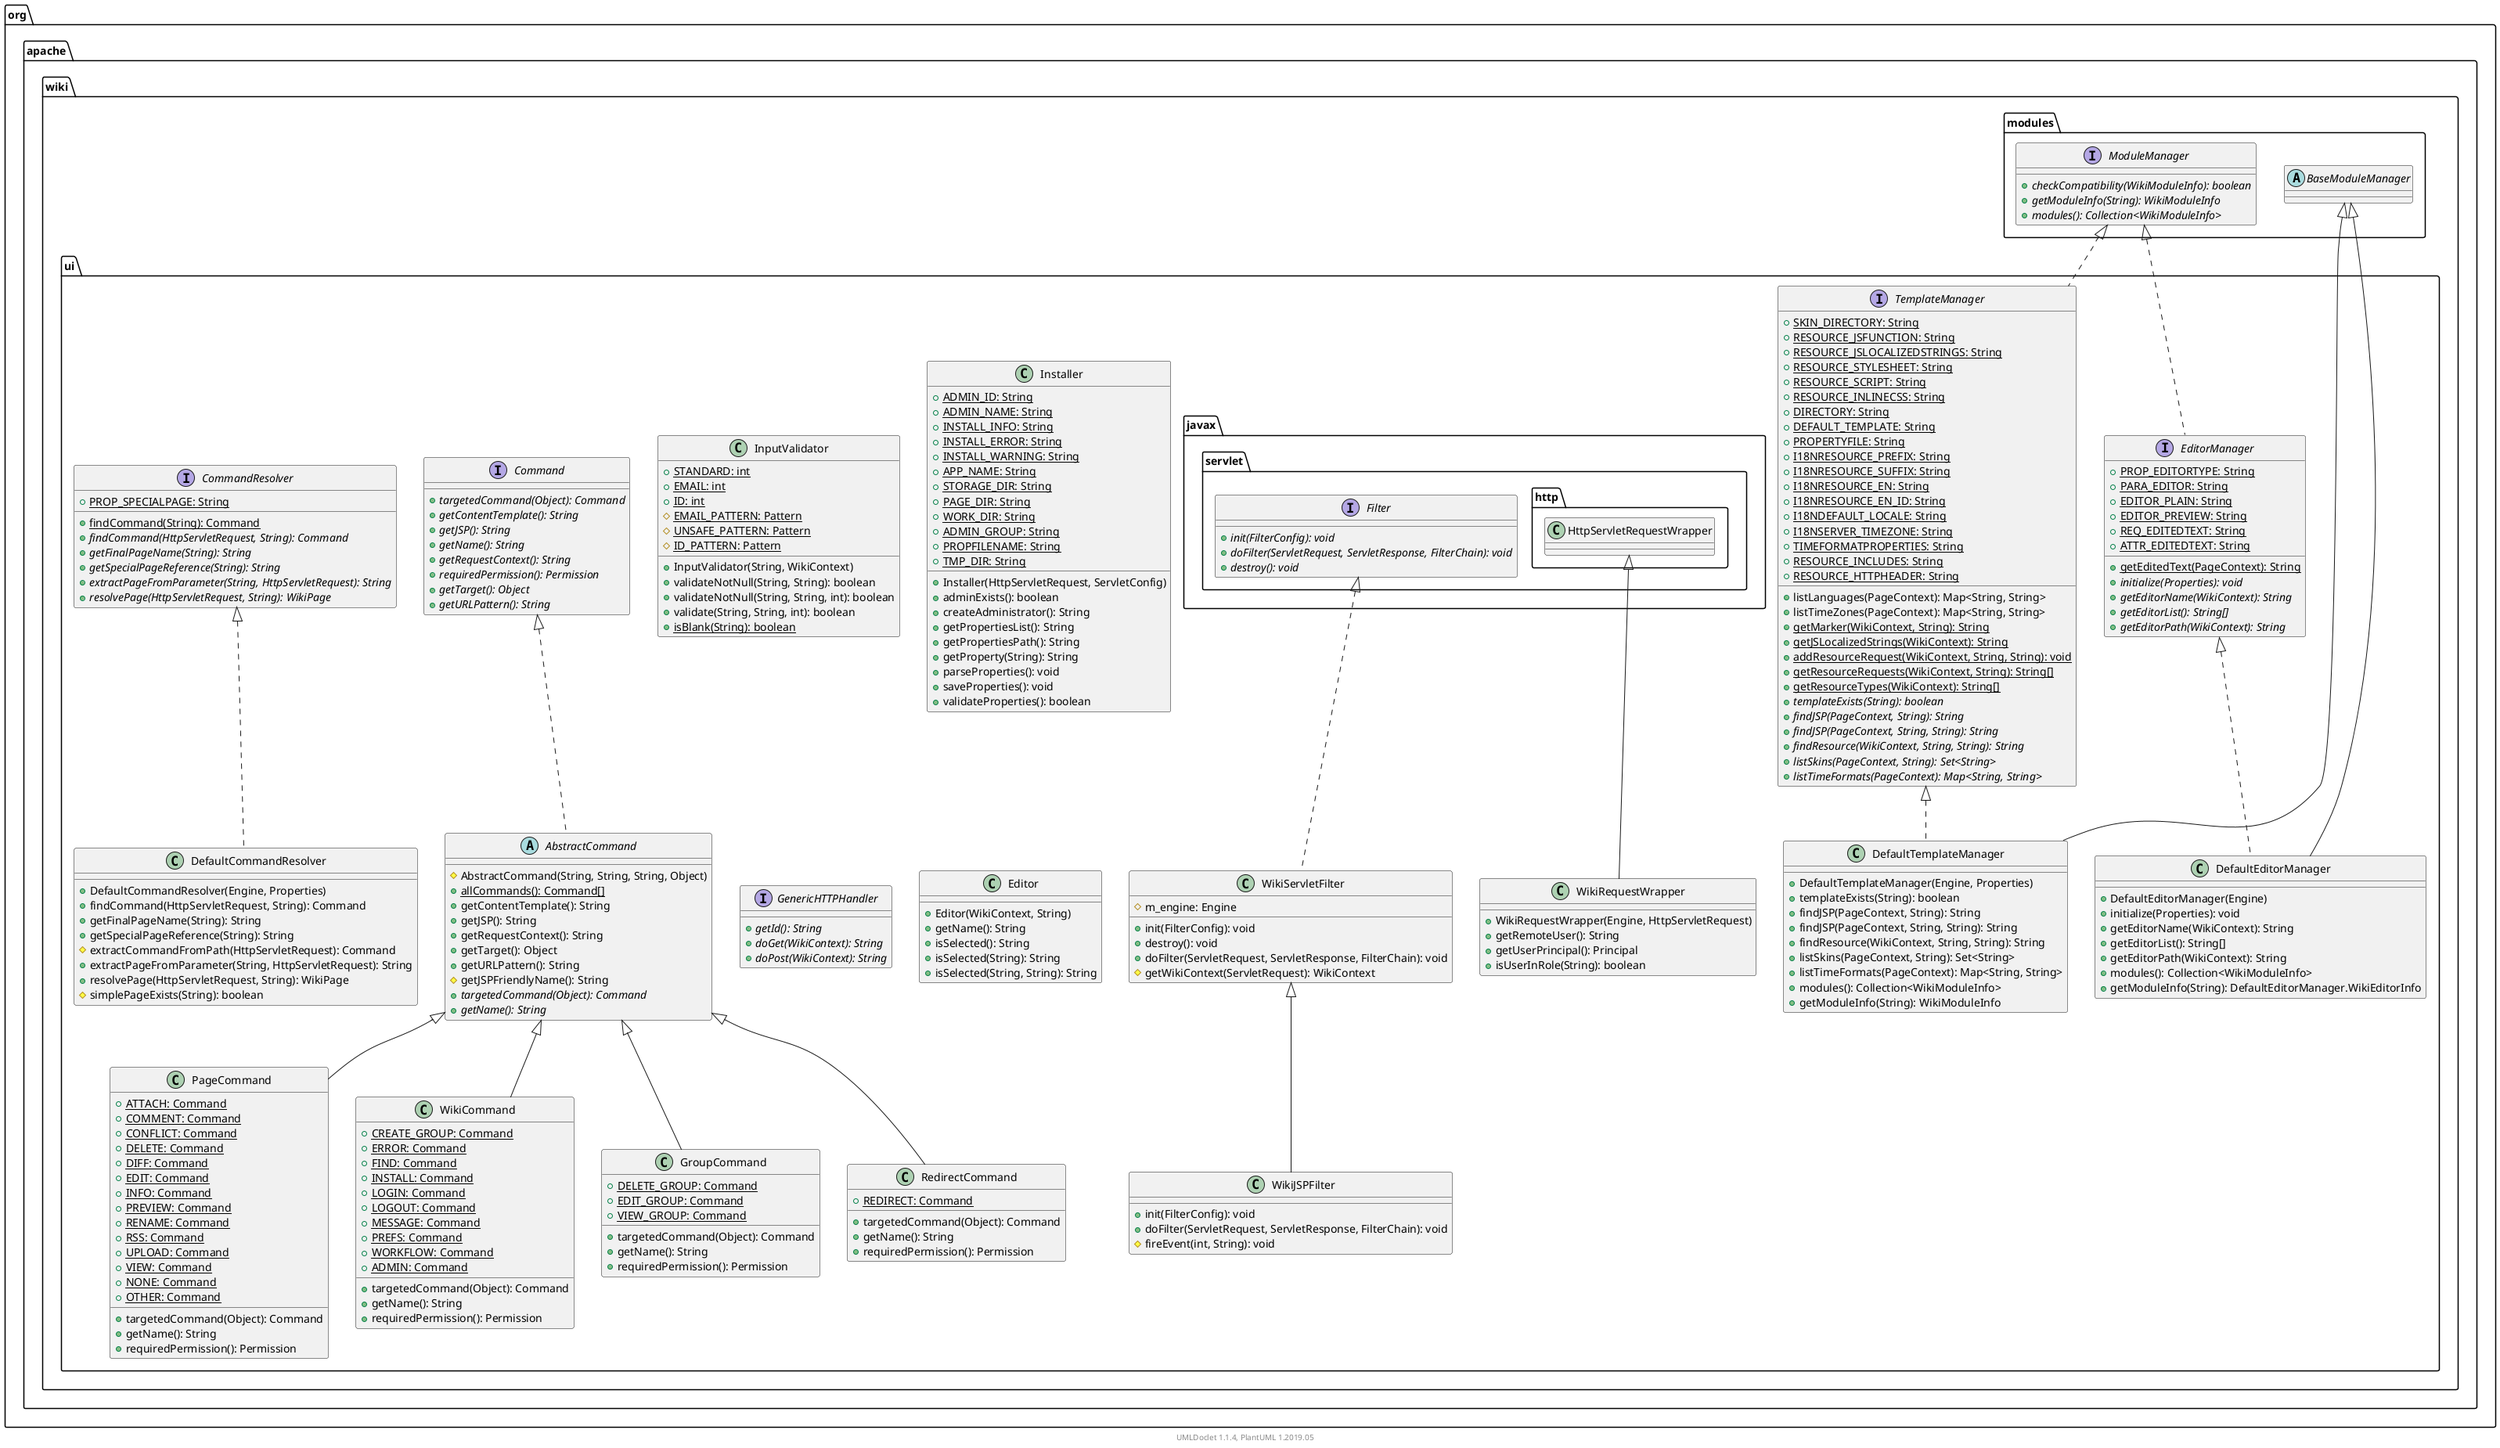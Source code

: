 @startuml

    namespace org.apache.wiki.ui {

        interface Command [[Command.html]] {
            {abstract} +targetedCommand(Object): Command
            {abstract} +getContentTemplate(): String
            {abstract} +getJSP(): String
            {abstract} +getName(): String
            {abstract} +getRequestContext(): String
            {abstract} +requiredPermission(): Permission
            {abstract} +getTarget(): Object
            {abstract} +getURLPattern(): String
        }

        interface CommandResolver [[CommandResolver.html]] {
            {static} +PROP_SPECIALPAGE: String
            {static} +findCommand(String): Command
            {abstract} +findCommand(HttpServletRequest, String): Command
            {abstract} +getFinalPageName(String): String
            {abstract} +getSpecialPageReference(String): String
            {abstract} +extractPageFromParameter(String, HttpServletRequest): String
            {abstract} +resolvePage(HttpServletRequest, String): WikiPage
        }

        class RedirectCommand [[RedirectCommand.html]] {
            {static} +REDIRECT: Command
            +targetedCommand(Object): Command
            +getName(): String
            +requiredPermission(): Permission
        }

        class WikiJSPFilter [[WikiJSPFilter.html]] {
            +init(FilterConfig): void
            +doFilter(ServletRequest, ServletResponse, FilterChain): void
            #fireEvent(int, String): void
        }

        class WikiRequestWrapper [[WikiRequestWrapper.html]] {
            +WikiRequestWrapper(Engine, HttpServletRequest)
            +getRemoteUser(): String
            +getUserPrincipal(): Principal
            +isUserInRole(String): boolean
        }

        class PageCommand [[PageCommand.html]] {
            {static} +ATTACH: Command
            {static} +COMMENT: Command
            {static} +CONFLICT: Command
            {static} +DELETE: Command
            {static} +DIFF: Command
            {static} +EDIT: Command
            {static} +INFO: Command
            {static} +PREVIEW: Command
            {static} +RENAME: Command
            {static} +RSS: Command
            {static} +UPLOAD: Command
            {static} +VIEW: Command
            {static} +NONE: Command
            {static} +OTHER: Command
            +targetedCommand(Object): Command
            +getName(): String
            +requiredPermission(): Permission
        }

        interface TemplateManager [[TemplateManager.html]] {
            {static} +SKIN_DIRECTORY: String
            {static} +RESOURCE_JSFUNCTION: String
            {static} +RESOURCE_JSLOCALIZEDSTRINGS: String
            {static} +RESOURCE_STYLESHEET: String
            {static} +RESOURCE_SCRIPT: String
            {static} +RESOURCE_INLINECSS: String
            {static} +DIRECTORY: String
            {static} +DEFAULT_TEMPLATE: String
            {static} +PROPERTYFILE: String
            {static} +I18NRESOURCE_PREFIX: String
            {static} +I18NRESOURCE_SUFFIX: String
            {static} +I18NRESOURCE_EN: String
            {static} +I18NRESOURCE_EN_ID: String
            {static} +I18NDEFAULT_LOCALE: String
            {static} +I18NSERVER_TIMEZONE: String
            {static} +TIMEFORMATPROPERTIES: String
            {static} +RESOURCE_INCLUDES: String
            {static} +RESOURCE_HTTPHEADER: String
            +listLanguages(PageContext): Map<String, String>
            +listTimeZones(PageContext): Map<String, String>
            {static} +getMarker(WikiContext, String): String
            {static} +getJSLocalizedStrings(WikiContext): String
            {static} +addResourceRequest(WikiContext, String, String): void
            {static} +getResourceRequests(WikiContext, String): String[]
            {static} +getResourceTypes(WikiContext): String[]
            {abstract} +templateExists(String): boolean
            {abstract} +findJSP(PageContext, String): String
            {abstract} +findJSP(PageContext, String, String): String
            {abstract} +findResource(WikiContext, String, String): String
            {abstract} +listSkins(PageContext, String): Set<String>
            {abstract} +listTimeFormats(PageContext): Map<String, String>
        }

        class DefaultCommandResolver [[DefaultCommandResolver.html]] {
            +DefaultCommandResolver(Engine, Properties)
            +findCommand(HttpServletRequest, String): Command
            +getFinalPageName(String): String
            +getSpecialPageReference(String): String
            #extractCommandFromPath(HttpServletRequest): Command
            +extractPageFromParameter(String, HttpServletRequest): String
            +resolvePage(HttpServletRequest, String): WikiPage
            #simplePageExists(String): boolean
        }

        class InputValidator [[InputValidator.html]] {
            {static} +STANDARD: int
            {static} +EMAIL: int
            {static} +ID: int
            {static} #EMAIL_PATTERN: Pattern
            {static} #UNSAFE_PATTERN: Pattern
            {static} #ID_PATTERN: Pattern
            +InputValidator(String, WikiContext)
            +validateNotNull(String, String): boolean
            +validateNotNull(String, String, int): boolean
            +validate(String, String, int): boolean
            {static} +isBlank(String): boolean
        }

        abstract class AbstractCommand [[AbstractCommand.html]] {
            #AbstractCommand(String, String, String, Object)
            {static} +allCommands(): Command[]
            +getContentTemplate(): String
            +getJSP(): String
            +getRequestContext(): String
            +getTarget(): Object
            +getURLPattern(): String
            #getJSPFriendlyName(): String
            {abstract} +targetedCommand(Object): Command
            {abstract} +getName(): String
        }

        class WikiCommand [[WikiCommand.html]] {
            {static} +CREATE_GROUP: Command
            {static} +ERROR: Command
            {static} +FIND: Command
            {static} +INSTALL: Command
            {static} +LOGIN: Command
            {static} +LOGOUT: Command
            {static} +MESSAGE: Command
            {static} +PREFS: Command
            {static} +WORKFLOW: Command
            {static} +ADMIN: Command
            +targetedCommand(Object): Command
            +getName(): String
            +requiredPermission(): Permission
        }

        class DefaultTemplateManager [[DefaultTemplateManager.html]] {
            +DefaultTemplateManager(Engine, Properties)
            +templateExists(String): boolean
            +findJSP(PageContext, String): String
            +findJSP(PageContext, String, String): String
            +findResource(WikiContext, String, String): String
            +listSkins(PageContext, String): Set<String>
            +listTimeFormats(PageContext): Map<String, String>
            +modules(): Collection<WikiModuleInfo>
            +getModuleInfo(String): WikiModuleInfo
        }

        interface EditorManager [[EditorManager.html]] {
            {static} +PROP_EDITORTYPE: String
            {static} +PARA_EDITOR: String
            {static} +EDITOR_PLAIN: String
            {static} +EDITOR_PREVIEW: String
            {static} +REQ_EDITEDTEXT: String
            {static} +ATTR_EDITEDTEXT: String
            {static} +getEditedText(PageContext): String
            {abstract} +initialize(Properties): void
            {abstract} +getEditorName(WikiContext): String
            {abstract} +getEditorList(): String[]
            {abstract} +getEditorPath(WikiContext): String
        }

        class GroupCommand [[GroupCommand.html]] {
            {static} +DELETE_GROUP: Command
            {static} +EDIT_GROUP: Command
            {static} +VIEW_GROUP: Command
            +targetedCommand(Object): Command
            +getName(): String
            +requiredPermission(): Permission
        }

        class Installer [[Installer.html]] {
            {static} +ADMIN_ID: String
            {static} +ADMIN_NAME: String
            {static} +INSTALL_INFO: String
            {static} +INSTALL_ERROR: String
            {static} +INSTALL_WARNING: String
            {static} +APP_NAME: String
            {static} +STORAGE_DIR: String
            {static} +PAGE_DIR: String
            {static} +WORK_DIR: String
            {static} +ADMIN_GROUP: String
            {static} +PROPFILENAME: String
            {static} +TMP_DIR: String
            +Installer(HttpServletRequest, ServletConfig)
            +adminExists(): boolean
            +createAdministrator(): String
            +getPropertiesList(): String
            +getPropertiesPath(): String
            +getProperty(String): String
            +parseProperties(): void
            +saveProperties(): void
            +validateProperties(): boolean
        }

        class DefaultEditorManager [[DefaultEditorManager.html]] {
            +DefaultEditorManager(Engine)
            +initialize(Properties): void
            +getEditorName(WikiContext): String
            +getEditorList(): String[]
            +getEditorPath(WikiContext): String
            +modules(): Collection<WikiModuleInfo>
            +getModuleInfo(String): DefaultEditorManager.WikiEditorInfo
        }

        interface GenericHTTPHandler [[GenericHTTPHandler.html]] {
            {abstract} +getId(): String
            {abstract} +doGet(WikiContext): String
            {abstract} +doPost(WikiContext): String
        }

        class Editor [[Editor.html]] {
            +Editor(WikiContext, String)
            +getName(): String
            +isSelected(): String
            +isSelected(String): String
            +isSelected(String, String): String
        }

        class WikiServletFilter [[WikiServletFilter.html]] {
            #m_engine: Engine
            +init(FilterConfig): void
            +destroy(): void
            +doFilter(ServletRequest, ServletResponse, FilterChain): void
            #getWikiContext(ServletRequest): WikiContext
        }

        AbstractCommand <|-- RedirectCommand

        WikiServletFilter <|-- WikiJSPFilter

        class javax.servlet.http.HttpServletRequestWrapper
        javax.servlet.http.HttpServletRequestWrapper <|-- WikiRequestWrapper

        AbstractCommand <|-- PageCommand

        interface org.apache.wiki.modules.ModuleManager {
            {abstract} +checkCompatibility(WikiModuleInfo): boolean
            {abstract} +getModuleInfo(String): WikiModuleInfo
            {abstract} +modules(): Collection<WikiModuleInfo>
        }
        org.apache.wiki.modules.ModuleManager <|.. TemplateManager

        CommandResolver <|.. DefaultCommandResolver

        Command <|.. AbstractCommand

        AbstractCommand <|-- WikiCommand

        abstract class org.apache.wiki.modules.BaseModuleManager
        org.apache.wiki.modules.BaseModuleManager <|-- DefaultTemplateManager

        TemplateManager <|.. DefaultTemplateManager

        org.apache.wiki.modules.ModuleManager <|.. EditorManager

        AbstractCommand <|-- GroupCommand

        org.apache.wiki.modules.BaseModuleManager <|-- DefaultEditorManager

        EditorManager <|.. DefaultEditorManager

        interface javax.servlet.Filter {
            {abstract} +init(FilterConfig): void
            {abstract} +doFilter(ServletRequest, ServletResponse, FilterChain): void
            {abstract} +destroy(): void
        }
        javax.servlet.Filter <|.. WikiServletFilter

    }


    center footer UMLDoclet 1.1.4, PlantUML 1.2019.05
@enduml
